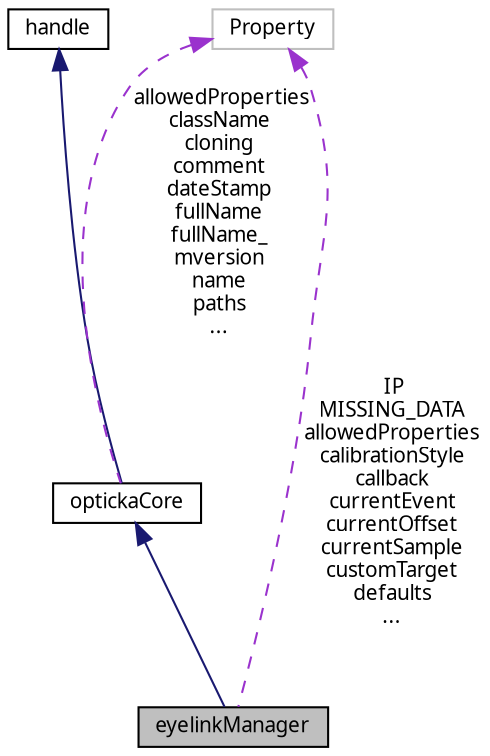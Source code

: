 digraph "eyelinkManager"
{
 // LATEX_PDF_SIZE
  edge [fontname="Graublau Slab",fontsize="10",labelfontname="Graublau Slab",labelfontsize="10"];
  node [fontname="Graublau Slab",fontsize="10",shape=record];
  Node1 [label="eyelinkManager",height=0.2,width=0.4,color="black", fillcolor="grey75", style="filled", fontcolor="black",tooltip="eyelinkManager wraps around the eyelink toolbox functions offering a simpler interface,..."];
  Node2 -> Node1 [dir="back",color="midnightblue",fontsize="10",style="solid",fontname="Graublau Slab"];
  Node2 [label="optickaCore",height=0.2,width=0.4,color="black", fillcolor="white", style="filled",URL="$classopticka_core.html",tooltip="optickaCore base class inherited by many other opticka classes. optickaCore is itself derived from ha..."];
  Node3 -> Node2 [dir="back",color="midnightblue",fontsize="10",style="solid",fontname="Graublau Slab"];
  Node3 [label="handle",height=0.2,width=0.4,color="black", fillcolor="white", style="filled",URL="$classhandle.html",tooltip=" "];
  Node4 -> Node2 [dir="back",color="darkorchid3",fontsize="10",style="dashed",label=" allowedProperties\nclassName\ncloning\ncomment\ndateStamp\nfullName\nfullName_\nmversion\nname\npaths\n..." ,fontname="Graublau Slab"];
  Node4 [label="Property",height=0.2,width=0.4,color="grey75", fillcolor="white", style="filled",tooltip=" "];
  Node4 -> Node1 [dir="back",color="darkorchid3",fontsize="10",style="dashed",label=" IP\nMISSING_DATA\nallowedProperties\ncalibrationStyle\ncallback\ncurrentEvent\ncurrentOffset\ncurrentSample\ncustomTarget\ndefaults\n..." ,fontname="Graublau Slab"];
}
